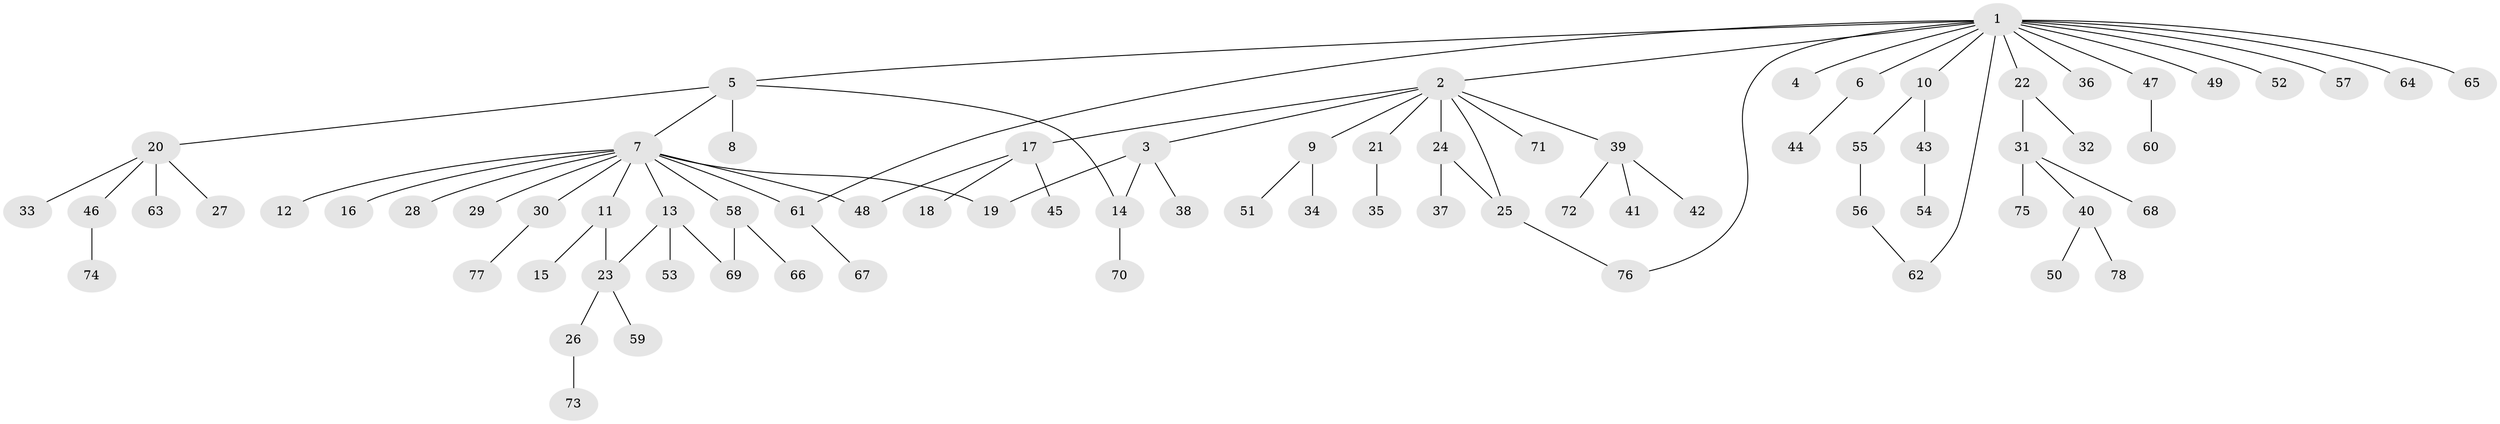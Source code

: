 // coarse degree distribution, {15: 0.02127659574468085, 8: 0.02127659574468085, 3: 0.1702127659574468, 1: 0.46808510638297873, 4: 0.02127659574468085, 11: 0.02127659574468085, 2: 0.2765957446808511}
// Generated by graph-tools (version 1.1) at 2025/50/03/04/25 22:50:10]
// undirected, 78 vertices, 86 edges
graph export_dot {
  node [color=gray90,style=filled];
  1;
  2;
  3;
  4;
  5;
  6;
  7;
  8;
  9;
  10;
  11;
  12;
  13;
  14;
  15;
  16;
  17;
  18;
  19;
  20;
  21;
  22;
  23;
  24;
  25;
  26;
  27;
  28;
  29;
  30;
  31;
  32;
  33;
  34;
  35;
  36;
  37;
  38;
  39;
  40;
  41;
  42;
  43;
  44;
  45;
  46;
  47;
  48;
  49;
  50;
  51;
  52;
  53;
  54;
  55;
  56;
  57;
  58;
  59;
  60;
  61;
  62;
  63;
  64;
  65;
  66;
  67;
  68;
  69;
  70;
  71;
  72;
  73;
  74;
  75;
  76;
  77;
  78;
  1 -- 2;
  1 -- 4;
  1 -- 5;
  1 -- 6;
  1 -- 10;
  1 -- 22;
  1 -- 36;
  1 -- 47;
  1 -- 49;
  1 -- 52;
  1 -- 57;
  1 -- 61;
  1 -- 62;
  1 -- 64;
  1 -- 65;
  1 -- 76;
  2 -- 3;
  2 -- 9;
  2 -- 17;
  2 -- 21;
  2 -- 24;
  2 -- 25;
  2 -- 39;
  2 -- 71;
  3 -- 14;
  3 -- 19;
  3 -- 38;
  5 -- 7;
  5 -- 8;
  5 -- 14;
  5 -- 20;
  6 -- 44;
  7 -- 11;
  7 -- 12;
  7 -- 13;
  7 -- 16;
  7 -- 19;
  7 -- 28;
  7 -- 29;
  7 -- 30;
  7 -- 48;
  7 -- 58;
  7 -- 61;
  9 -- 34;
  9 -- 51;
  10 -- 43;
  10 -- 55;
  11 -- 15;
  11 -- 23;
  13 -- 23;
  13 -- 53;
  13 -- 69;
  14 -- 70;
  17 -- 18;
  17 -- 45;
  17 -- 48;
  20 -- 27;
  20 -- 33;
  20 -- 46;
  20 -- 63;
  21 -- 35;
  22 -- 31;
  22 -- 32;
  23 -- 26;
  23 -- 59;
  24 -- 25;
  24 -- 37;
  25 -- 76;
  26 -- 73;
  30 -- 77;
  31 -- 40;
  31 -- 68;
  31 -- 75;
  39 -- 41;
  39 -- 42;
  39 -- 72;
  40 -- 50;
  40 -- 78;
  43 -- 54;
  46 -- 74;
  47 -- 60;
  55 -- 56;
  56 -- 62;
  58 -- 66;
  58 -- 69;
  61 -- 67;
}
